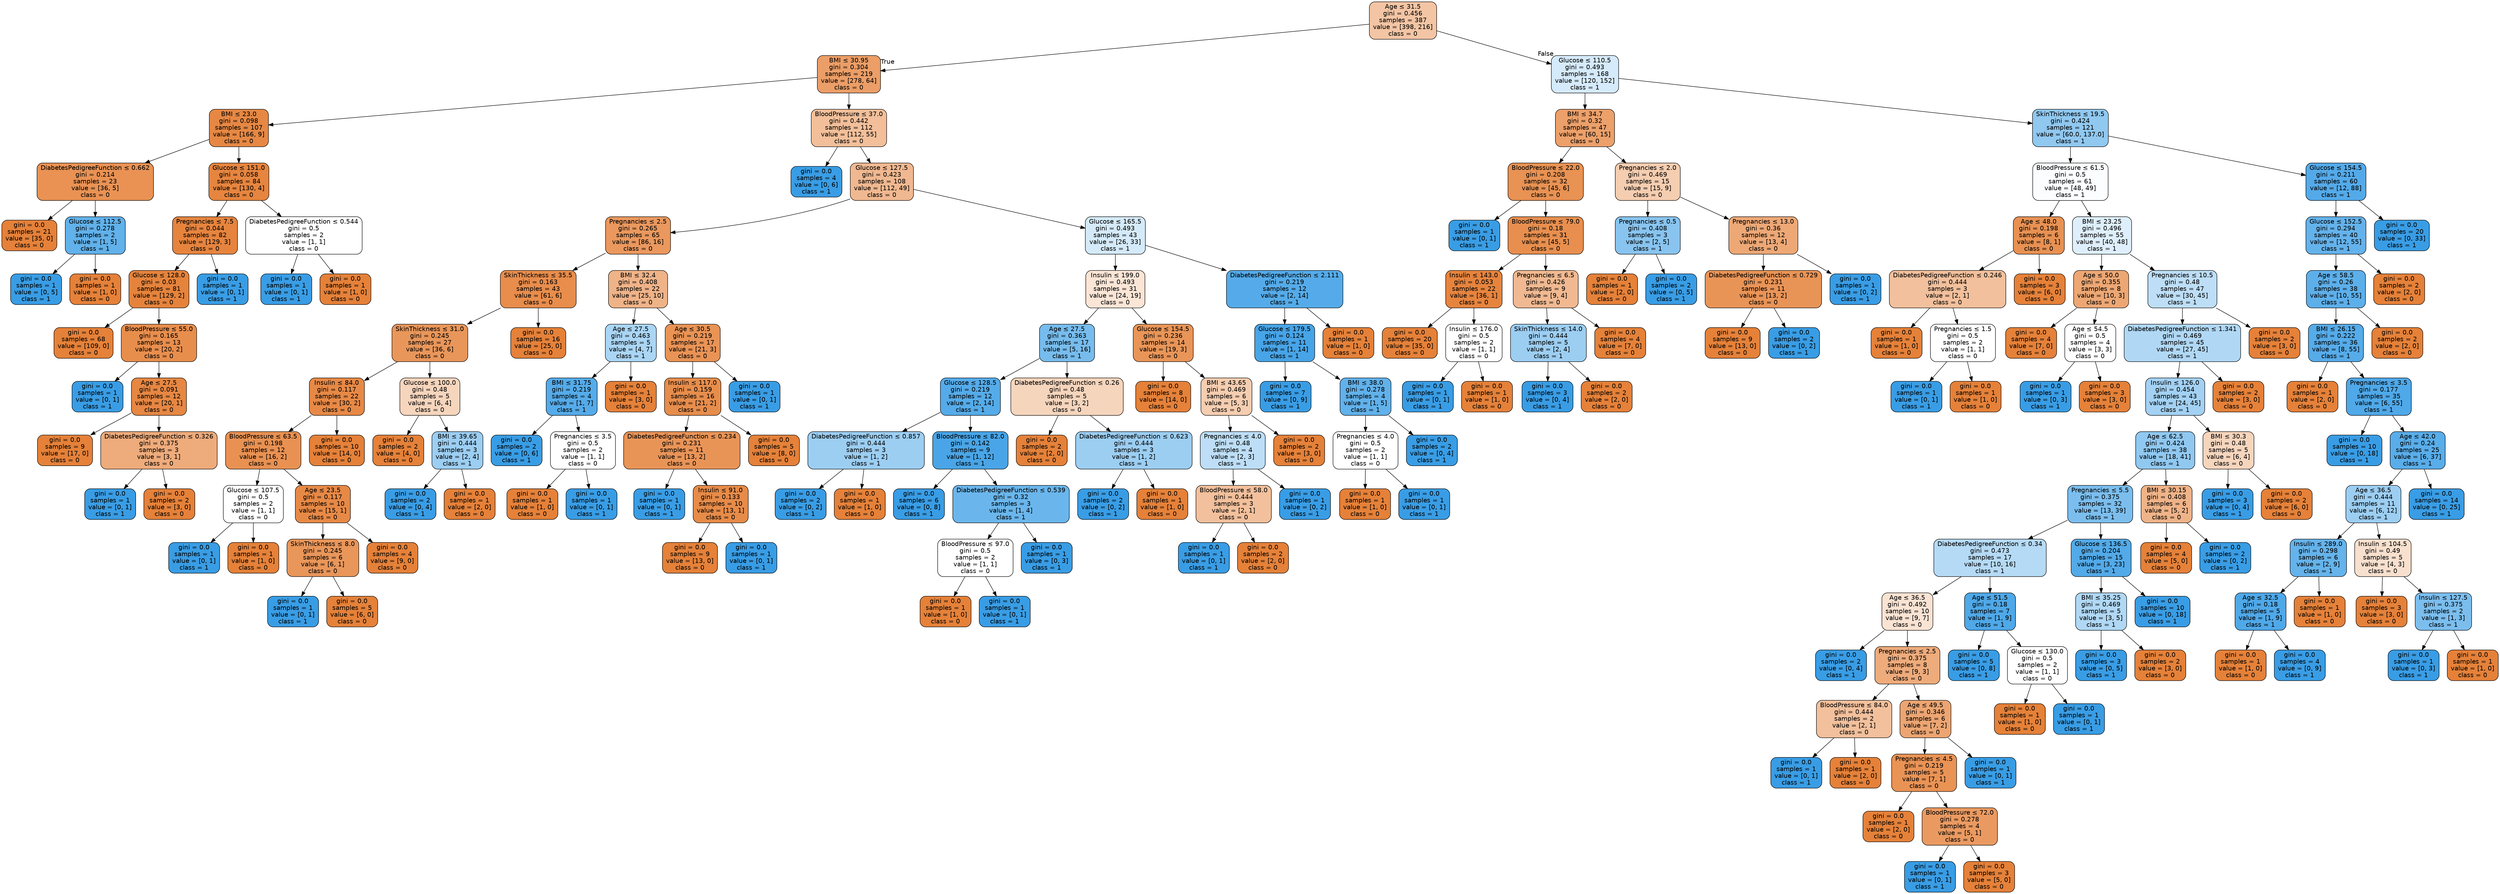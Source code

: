 digraph Tree {
node [shape=box, style="filled, rounded", color="black", fontname="helvetica"] ;
edge [fontname="helvetica"] ;
0 [label=<Age &le; 31.5<br/>gini = 0.456<br/>samples = 387<br/>value = [398, 216]<br/>class = 0>, fillcolor="#f3c5a4"] ;
1 [label=<BMI &le; 30.95<br/>gini = 0.304<br/>samples = 219<br/>value = [278, 64]<br/>class = 0>, fillcolor="#eb9e67"] ;
0 -> 1 [labeldistance=2.5, labelangle=45, headlabel="True"] ;
2 [label=<BMI &le; 23.0<br/>gini = 0.098<br/>samples = 107<br/>value = [166, 9]<br/>class = 0>, fillcolor="#e68844"] ;
1 -> 2 ;
3 [label=<DiabetesPedigreeFunction &le; 0.662<br/>gini = 0.214<br/>samples = 23<br/>value = [36, 5]<br/>class = 0>, fillcolor="#e99254"] ;
2 -> 3 ;
4 [label=<gini = 0.0<br/>samples = 21<br/>value = [35, 0]<br/>class = 0>, fillcolor="#e58139"] ;
3 -> 4 ;
5 [label=<Glucose &le; 112.5<br/>gini = 0.278<br/>samples = 2<br/>value = [1, 5]<br/>class = 1>, fillcolor="#61b1ea"] ;
3 -> 5 ;
6 [label=<gini = 0.0<br/>samples = 1<br/>value = [0, 5]<br/>class = 1>, fillcolor="#399de5"] ;
5 -> 6 ;
7 [label=<gini = 0.0<br/>samples = 1<br/>value = [1, 0]<br/>class = 0>, fillcolor="#e58139"] ;
5 -> 7 ;
8 [label=<Glucose &le; 151.0<br/>gini = 0.058<br/>samples = 84<br/>value = [130, 4]<br/>class = 0>, fillcolor="#e6853f"] ;
2 -> 8 ;
9 [label=<Pregnancies &le; 7.5<br/>gini = 0.044<br/>samples = 82<br/>value = [129, 3]<br/>class = 0>, fillcolor="#e6843e"] ;
8 -> 9 ;
10 [label=<Glucose &le; 128.0<br/>gini = 0.03<br/>samples = 81<br/>value = [129, 2]<br/>class = 0>, fillcolor="#e5833c"] ;
9 -> 10 ;
11 [label=<gini = 0.0<br/>samples = 68<br/>value = [109, 0]<br/>class = 0>, fillcolor="#e58139"] ;
10 -> 11 ;
12 [label=<BloodPressure &le; 55.0<br/>gini = 0.165<br/>samples = 13<br/>value = [20, 2]<br/>class = 0>, fillcolor="#e88e4d"] ;
10 -> 12 ;
13 [label=<gini = 0.0<br/>samples = 1<br/>value = [0, 1]<br/>class = 1>, fillcolor="#399de5"] ;
12 -> 13 ;
14 [label=<Age &le; 27.5<br/>gini = 0.091<br/>samples = 12<br/>value = [20, 1]<br/>class = 0>, fillcolor="#e68743"] ;
12 -> 14 ;
15 [label=<gini = 0.0<br/>samples = 9<br/>value = [17, 0]<br/>class = 0>, fillcolor="#e58139"] ;
14 -> 15 ;
16 [label=<DiabetesPedigreeFunction &le; 0.326<br/>gini = 0.375<br/>samples = 3<br/>value = [3, 1]<br/>class = 0>, fillcolor="#eeab7b"] ;
14 -> 16 ;
17 [label=<gini = 0.0<br/>samples = 1<br/>value = [0, 1]<br/>class = 1>, fillcolor="#399de5"] ;
16 -> 17 ;
18 [label=<gini = 0.0<br/>samples = 2<br/>value = [3, 0]<br/>class = 0>, fillcolor="#e58139"] ;
16 -> 18 ;
19 [label=<gini = 0.0<br/>samples = 1<br/>value = [0, 1]<br/>class = 1>, fillcolor="#399de5"] ;
9 -> 19 ;
20 [label=<DiabetesPedigreeFunction &le; 0.544<br/>gini = 0.5<br/>samples = 2<br/>value = [1, 1]<br/>class = 0>, fillcolor="#ffffff"] ;
8 -> 20 ;
21 [label=<gini = 0.0<br/>samples = 1<br/>value = [0, 1]<br/>class = 1>, fillcolor="#399de5"] ;
20 -> 21 ;
22 [label=<gini = 0.0<br/>samples = 1<br/>value = [1, 0]<br/>class = 0>, fillcolor="#e58139"] ;
20 -> 22 ;
23 [label=<BloodPressure &le; 37.0<br/>gini = 0.442<br/>samples = 112<br/>value = [112, 55]<br/>class = 0>, fillcolor="#f2bf9a"] ;
1 -> 23 ;
24 [label=<gini = 0.0<br/>samples = 4<br/>value = [0, 6]<br/>class = 1>, fillcolor="#399de5"] ;
23 -> 24 ;
25 [label=<Glucose &le; 127.5<br/>gini = 0.423<br/>samples = 108<br/>value = [112, 49]<br/>class = 0>, fillcolor="#f0b890"] ;
23 -> 25 ;
26 [label=<Pregnancies &le; 2.5<br/>gini = 0.265<br/>samples = 65<br/>value = [86, 16]<br/>class = 0>, fillcolor="#ea985e"] ;
25 -> 26 ;
27 [label=<SkinThickness &le; 35.5<br/>gini = 0.163<br/>samples = 43<br/>value = [61, 6]<br/>class = 0>, fillcolor="#e88d4c"] ;
26 -> 27 ;
28 [label=<SkinThickness &le; 31.0<br/>gini = 0.245<br/>samples = 27<br/>value = [36, 6]<br/>class = 0>, fillcolor="#e9965a"] ;
27 -> 28 ;
29 [label=<Insulin &le; 84.0<br/>gini = 0.117<br/>samples = 22<br/>value = [30, 2]<br/>class = 0>, fillcolor="#e78946"] ;
28 -> 29 ;
30 [label=<BloodPressure &le; 63.5<br/>gini = 0.198<br/>samples = 12<br/>value = [16, 2]<br/>class = 0>, fillcolor="#e89152"] ;
29 -> 30 ;
31 [label=<Glucose &le; 107.5<br/>gini = 0.5<br/>samples = 2<br/>value = [1, 1]<br/>class = 0>, fillcolor="#ffffff"] ;
30 -> 31 ;
32 [label=<gini = 0.0<br/>samples = 1<br/>value = [0, 1]<br/>class = 1>, fillcolor="#399de5"] ;
31 -> 32 ;
33 [label=<gini = 0.0<br/>samples = 1<br/>value = [1, 0]<br/>class = 0>, fillcolor="#e58139"] ;
31 -> 33 ;
34 [label=<Age &le; 23.5<br/>gini = 0.117<br/>samples = 10<br/>value = [15, 1]<br/>class = 0>, fillcolor="#e78946"] ;
30 -> 34 ;
35 [label=<SkinThickness &le; 8.0<br/>gini = 0.245<br/>samples = 6<br/>value = [6, 1]<br/>class = 0>, fillcolor="#e9965a"] ;
34 -> 35 ;
36 [label=<gini = 0.0<br/>samples = 1<br/>value = [0, 1]<br/>class = 1>, fillcolor="#399de5"] ;
35 -> 36 ;
37 [label=<gini = 0.0<br/>samples = 5<br/>value = [6, 0]<br/>class = 0>, fillcolor="#e58139"] ;
35 -> 37 ;
38 [label=<gini = 0.0<br/>samples = 4<br/>value = [9, 0]<br/>class = 0>, fillcolor="#e58139"] ;
34 -> 38 ;
39 [label=<gini = 0.0<br/>samples = 10<br/>value = [14, 0]<br/>class = 0>, fillcolor="#e58139"] ;
29 -> 39 ;
40 [label=<Glucose &le; 100.0<br/>gini = 0.48<br/>samples = 5<br/>value = [6, 4]<br/>class = 0>, fillcolor="#f6d5bd"] ;
28 -> 40 ;
41 [label=<gini = 0.0<br/>samples = 2<br/>value = [4, 0]<br/>class = 0>, fillcolor="#e58139"] ;
40 -> 41 ;
42 [label=<BMI &le; 39.65<br/>gini = 0.444<br/>samples = 3<br/>value = [2, 4]<br/>class = 1>, fillcolor="#9ccef2"] ;
40 -> 42 ;
43 [label=<gini = 0.0<br/>samples = 2<br/>value = [0, 4]<br/>class = 1>, fillcolor="#399de5"] ;
42 -> 43 ;
44 [label=<gini = 0.0<br/>samples = 1<br/>value = [2, 0]<br/>class = 0>, fillcolor="#e58139"] ;
42 -> 44 ;
45 [label=<gini = 0.0<br/>samples = 16<br/>value = [25, 0]<br/>class = 0>, fillcolor="#e58139"] ;
27 -> 45 ;
46 [label=<BMI &le; 32.4<br/>gini = 0.408<br/>samples = 22<br/>value = [25, 10]<br/>class = 0>, fillcolor="#efb388"] ;
26 -> 46 ;
47 [label=<Age &le; 27.5<br/>gini = 0.463<br/>samples = 5<br/>value = [4, 7]<br/>class = 1>, fillcolor="#aad5f4"] ;
46 -> 47 ;
48 [label=<BMI &le; 31.75<br/>gini = 0.219<br/>samples = 4<br/>value = [1, 7]<br/>class = 1>, fillcolor="#55abe9"] ;
47 -> 48 ;
49 [label=<gini = 0.0<br/>samples = 2<br/>value = [0, 6]<br/>class = 1>, fillcolor="#399de5"] ;
48 -> 49 ;
50 [label=<Pregnancies &le; 3.5<br/>gini = 0.5<br/>samples = 2<br/>value = [1, 1]<br/>class = 0>, fillcolor="#ffffff"] ;
48 -> 50 ;
51 [label=<gini = 0.0<br/>samples = 1<br/>value = [1, 0]<br/>class = 0>, fillcolor="#e58139"] ;
50 -> 51 ;
52 [label=<gini = 0.0<br/>samples = 1<br/>value = [0, 1]<br/>class = 1>, fillcolor="#399de5"] ;
50 -> 52 ;
53 [label=<gini = 0.0<br/>samples = 1<br/>value = [3, 0]<br/>class = 0>, fillcolor="#e58139"] ;
47 -> 53 ;
54 [label=<Age &le; 30.5<br/>gini = 0.219<br/>samples = 17<br/>value = [21, 3]<br/>class = 0>, fillcolor="#e99355"] ;
46 -> 54 ;
55 [label=<Insulin &le; 117.0<br/>gini = 0.159<br/>samples = 16<br/>value = [21, 2]<br/>class = 0>, fillcolor="#e78d4c"] ;
54 -> 55 ;
56 [label=<DiabetesPedigreeFunction &le; 0.234<br/>gini = 0.231<br/>samples = 11<br/>value = [13, 2]<br/>class = 0>, fillcolor="#e99457"] ;
55 -> 56 ;
57 [label=<gini = 0.0<br/>samples = 1<br/>value = [0, 1]<br/>class = 1>, fillcolor="#399de5"] ;
56 -> 57 ;
58 [label=<Insulin &le; 91.0<br/>gini = 0.133<br/>samples = 10<br/>value = [13, 1]<br/>class = 0>, fillcolor="#e78b48"] ;
56 -> 58 ;
59 [label=<gini = 0.0<br/>samples = 9<br/>value = [13, 0]<br/>class = 0>, fillcolor="#e58139"] ;
58 -> 59 ;
60 [label=<gini = 0.0<br/>samples = 1<br/>value = [0, 1]<br/>class = 1>, fillcolor="#399de5"] ;
58 -> 60 ;
61 [label=<gini = 0.0<br/>samples = 5<br/>value = [8, 0]<br/>class = 0>, fillcolor="#e58139"] ;
55 -> 61 ;
62 [label=<gini = 0.0<br/>samples = 1<br/>value = [0, 1]<br/>class = 1>, fillcolor="#399de5"] ;
54 -> 62 ;
63 [label=<Glucose &le; 165.5<br/>gini = 0.493<br/>samples = 43<br/>value = [26, 33]<br/>class = 1>, fillcolor="#d5eaf9"] ;
25 -> 63 ;
64 [label=<Insulin &le; 199.0<br/>gini = 0.493<br/>samples = 31<br/>value = [24, 19]<br/>class = 0>, fillcolor="#fae5d6"] ;
63 -> 64 ;
65 [label=<Age &le; 27.5<br/>gini = 0.363<br/>samples = 17<br/>value = [5, 16]<br/>class = 1>, fillcolor="#77bced"] ;
64 -> 65 ;
66 [label=<Glucose &le; 128.5<br/>gini = 0.219<br/>samples = 12<br/>value = [2, 14]<br/>class = 1>, fillcolor="#55abe9"] ;
65 -> 66 ;
67 [label=<DiabetesPedigreeFunction &le; 0.857<br/>gini = 0.444<br/>samples = 3<br/>value = [1, 2]<br/>class = 1>, fillcolor="#9ccef2"] ;
66 -> 67 ;
68 [label=<gini = 0.0<br/>samples = 2<br/>value = [0, 2]<br/>class = 1>, fillcolor="#399de5"] ;
67 -> 68 ;
69 [label=<gini = 0.0<br/>samples = 1<br/>value = [1, 0]<br/>class = 0>, fillcolor="#e58139"] ;
67 -> 69 ;
70 [label=<BloodPressure &le; 82.0<br/>gini = 0.142<br/>samples = 9<br/>value = [1, 12]<br/>class = 1>, fillcolor="#49a5e7"] ;
66 -> 70 ;
71 [label=<gini = 0.0<br/>samples = 6<br/>value = [0, 8]<br/>class = 1>, fillcolor="#399de5"] ;
70 -> 71 ;
72 [label=<DiabetesPedigreeFunction &le; 0.539<br/>gini = 0.32<br/>samples = 3<br/>value = [1, 4]<br/>class = 1>, fillcolor="#6ab6ec"] ;
70 -> 72 ;
73 [label=<BloodPressure &le; 97.0<br/>gini = 0.5<br/>samples = 2<br/>value = [1, 1]<br/>class = 0>, fillcolor="#ffffff"] ;
72 -> 73 ;
74 [label=<gini = 0.0<br/>samples = 1<br/>value = [1, 0]<br/>class = 0>, fillcolor="#e58139"] ;
73 -> 74 ;
75 [label=<gini = 0.0<br/>samples = 1<br/>value = [0, 1]<br/>class = 1>, fillcolor="#399de5"] ;
73 -> 75 ;
76 [label=<gini = 0.0<br/>samples = 1<br/>value = [0, 3]<br/>class = 1>, fillcolor="#399de5"] ;
72 -> 76 ;
77 [label=<DiabetesPedigreeFunction &le; 0.26<br/>gini = 0.48<br/>samples = 5<br/>value = [3, 2]<br/>class = 0>, fillcolor="#f6d5bd"] ;
65 -> 77 ;
78 [label=<gini = 0.0<br/>samples = 2<br/>value = [2, 0]<br/>class = 0>, fillcolor="#e58139"] ;
77 -> 78 ;
79 [label=<DiabetesPedigreeFunction &le; 0.623<br/>gini = 0.444<br/>samples = 3<br/>value = [1, 2]<br/>class = 1>, fillcolor="#9ccef2"] ;
77 -> 79 ;
80 [label=<gini = 0.0<br/>samples = 2<br/>value = [0, 2]<br/>class = 1>, fillcolor="#399de5"] ;
79 -> 80 ;
81 [label=<gini = 0.0<br/>samples = 1<br/>value = [1, 0]<br/>class = 0>, fillcolor="#e58139"] ;
79 -> 81 ;
82 [label=<Glucose &le; 154.5<br/>gini = 0.236<br/>samples = 14<br/>value = [19, 3]<br/>class = 0>, fillcolor="#e99558"] ;
64 -> 82 ;
83 [label=<gini = 0.0<br/>samples = 8<br/>value = [14, 0]<br/>class = 0>, fillcolor="#e58139"] ;
82 -> 83 ;
84 [label=<BMI &le; 43.65<br/>gini = 0.469<br/>samples = 6<br/>value = [5, 3]<br/>class = 0>, fillcolor="#f5cdb0"] ;
82 -> 84 ;
85 [label=<Pregnancies &le; 4.0<br/>gini = 0.48<br/>samples = 4<br/>value = [2, 3]<br/>class = 1>, fillcolor="#bddef6"] ;
84 -> 85 ;
86 [label=<BloodPressure &le; 58.0<br/>gini = 0.444<br/>samples = 3<br/>value = [2, 1]<br/>class = 0>, fillcolor="#f2c09c"] ;
85 -> 86 ;
87 [label=<gini = 0.0<br/>samples = 1<br/>value = [0, 1]<br/>class = 1>, fillcolor="#399de5"] ;
86 -> 87 ;
88 [label=<gini = 0.0<br/>samples = 2<br/>value = [2, 0]<br/>class = 0>, fillcolor="#e58139"] ;
86 -> 88 ;
89 [label=<gini = 0.0<br/>samples = 1<br/>value = [0, 2]<br/>class = 1>, fillcolor="#399de5"] ;
85 -> 89 ;
90 [label=<gini = 0.0<br/>samples = 2<br/>value = [3, 0]<br/>class = 0>, fillcolor="#e58139"] ;
84 -> 90 ;
91 [label=<DiabetesPedigreeFunction &le; 2.111<br/>gini = 0.219<br/>samples = 12<br/>value = [2, 14]<br/>class = 1>, fillcolor="#55abe9"] ;
63 -> 91 ;
92 [label=<Glucose &le; 179.5<br/>gini = 0.124<br/>samples = 11<br/>value = [1, 14]<br/>class = 1>, fillcolor="#47a4e7"] ;
91 -> 92 ;
93 [label=<gini = 0.0<br/>samples = 7<br/>value = [0, 9]<br/>class = 1>, fillcolor="#399de5"] ;
92 -> 93 ;
94 [label=<BMI &le; 38.0<br/>gini = 0.278<br/>samples = 4<br/>value = [1, 5]<br/>class = 1>, fillcolor="#61b1ea"] ;
92 -> 94 ;
95 [label=<Pregnancies &le; 4.0<br/>gini = 0.5<br/>samples = 2<br/>value = [1, 1]<br/>class = 0>, fillcolor="#ffffff"] ;
94 -> 95 ;
96 [label=<gini = 0.0<br/>samples = 1<br/>value = [1, 0]<br/>class = 0>, fillcolor="#e58139"] ;
95 -> 96 ;
97 [label=<gini = 0.0<br/>samples = 1<br/>value = [0, 1]<br/>class = 1>, fillcolor="#399de5"] ;
95 -> 97 ;
98 [label=<gini = 0.0<br/>samples = 2<br/>value = [0, 4]<br/>class = 1>, fillcolor="#399de5"] ;
94 -> 98 ;
99 [label=<gini = 0.0<br/>samples = 1<br/>value = [1, 0]<br/>class = 0>, fillcolor="#e58139"] ;
91 -> 99 ;
100 [label=<Glucose &le; 110.5<br/>gini = 0.493<br/>samples = 168<br/>value = [120, 152]<br/>class = 1>, fillcolor="#d5eafa"] ;
0 -> 100 [labeldistance=2.5, labelangle=-45, headlabel="False"] ;
101 [label=<BMI &le; 34.7<br/>gini = 0.32<br/>samples = 47<br/>value = [60, 15]<br/>class = 0>, fillcolor="#eca06a"] ;
100 -> 101 ;
102 [label=<BloodPressure &le; 22.0<br/>gini = 0.208<br/>samples = 32<br/>value = [45, 6]<br/>class = 0>, fillcolor="#e89253"] ;
101 -> 102 ;
103 [label=<gini = 0.0<br/>samples = 1<br/>value = [0, 1]<br/>class = 1>, fillcolor="#399de5"] ;
102 -> 103 ;
104 [label=<BloodPressure &le; 79.0<br/>gini = 0.18<br/>samples = 31<br/>value = [45, 5]<br/>class = 0>, fillcolor="#e88f4f"] ;
102 -> 104 ;
105 [label=<Insulin &le; 143.0<br/>gini = 0.053<br/>samples = 22<br/>value = [36, 1]<br/>class = 0>, fillcolor="#e6843e"] ;
104 -> 105 ;
106 [label=<gini = 0.0<br/>samples = 20<br/>value = [35, 0]<br/>class = 0>, fillcolor="#e58139"] ;
105 -> 106 ;
107 [label=<Insulin &le; 176.0<br/>gini = 0.5<br/>samples = 2<br/>value = [1, 1]<br/>class = 0>, fillcolor="#ffffff"] ;
105 -> 107 ;
108 [label=<gini = 0.0<br/>samples = 1<br/>value = [0, 1]<br/>class = 1>, fillcolor="#399de5"] ;
107 -> 108 ;
109 [label=<gini = 0.0<br/>samples = 1<br/>value = [1, 0]<br/>class = 0>, fillcolor="#e58139"] ;
107 -> 109 ;
110 [label=<Pregnancies &le; 6.5<br/>gini = 0.426<br/>samples = 9<br/>value = [9, 4]<br/>class = 0>, fillcolor="#f1b991"] ;
104 -> 110 ;
111 [label=<SkinThickness &le; 14.0<br/>gini = 0.444<br/>samples = 5<br/>value = [2, 4]<br/>class = 1>, fillcolor="#9ccef2"] ;
110 -> 111 ;
112 [label=<gini = 0.0<br/>samples = 3<br/>value = [0, 4]<br/>class = 1>, fillcolor="#399de5"] ;
111 -> 112 ;
113 [label=<gini = 0.0<br/>samples = 2<br/>value = [2, 0]<br/>class = 0>, fillcolor="#e58139"] ;
111 -> 113 ;
114 [label=<gini = 0.0<br/>samples = 4<br/>value = [7, 0]<br/>class = 0>, fillcolor="#e58139"] ;
110 -> 114 ;
115 [label=<Pregnancies &le; 2.0<br/>gini = 0.469<br/>samples = 15<br/>value = [15, 9]<br/>class = 0>, fillcolor="#f5cdb0"] ;
101 -> 115 ;
116 [label=<Pregnancies &le; 0.5<br/>gini = 0.408<br/>samples = 3<br/>value = [2, 5]<br/>class = 1>, fillcolor="#88c4ef"] ;
115 -> 116 ;
117 [label=<gini = 0.0<br/>samples = 1<br/>value = [2, 0]<br/>class = 0>, fillcolor="#e58139"] ;
116 -> 117 ;
118 [label=<gini = 0.0<br/>samples = 2<br/>value = [0, 5]<br/>class = 1>, fillcolor="#399de5"] ;
116 -> 118 ;
119 [label=<Pregnancies &le; 13.0<br/>gini = 0.36<br/>samples = 12<br/>value = [13, 4]<br/>class = 0>, fillcolor="#eda876"] ;
115 -> 119 ;
120 [label=<DiabetesPedigreeFunction &le; 0.729<br/>gini = 0.231<br/>samples = 11<br/>value = [13, 2]<br/>class = 0>, fillcolor="#e99457"] ;
119 -> 120 ;
121 [label=<gini = 0.0<br/>samples = 9<br/>value = [13, 0]<br/>class = 0>, fillcolor="#e58139"] ;
120 -> 121 ;
122 [label=<gini = 0.0<br/>samples = 2<br/>value = [0, 2]<br/>class = 1>, fillcolor="#399de5"] ;
120 -> 122 ;
123 [label=<gini = 0.0<br/>samples = 1<br/>value = [0, 2]<br/>class = 1>, fillcolor="#399de5"] ;
119 -> 123 ;
124 [label=<SkinThickness &le; 19.5<br/>gini = 0.424<br/>samples = 121<br/>value = [60.0, 137.0]<br/>class = 1>, fillcolor="#90c8f0"] ;
100 -> 124 ;
125 [label=<BloodPressure &le; 61.5<br/>gini = 0.5<br/>samples = 61<br/>value = [48, 49]<br/>class = 1>, fillcolor="#fbfdfe"] ;
124 -> 125 ;
126 [label=<Age &le; 48.0<br/>gini = 0.198<br/>samples = 6<br/>value = [8, 1]<br/>class = 0>, fillcolor="#e89152"] ;
125 -> 126 ;
127 [label=<DiabetesPedigreeFunction &le; 0.246<br/>gini = 0.444<br/>samples = 3<br/>value = [2, 1]<br/>class = 0>, fillcolor="#f2c09c"] ;
126 -> 127 ;
128 [label=<gini = 0.0<br/>samples = 1<br/>value = [1, 0]<br/>class = 0>, fillcolor="#e58139"] ;
127 -> 128 ;
129 [label=<Pregnancies &le; 1.5<br/>gini = 0.5<br/>samples = 2<br/>value = [1, 1]<br/>class = 0>, fillcolor="#ffffff"] ;
127 -> 129 ;
130 [label=<gini = 0.0<br/>samples = 1<br/>value = [0, 1]<br/>class = 1>, fillcolor="#399de5"] ;
129 -> 130 ;
131 [label=<gini = 0.0<br/>samples = 1<br/>value = [1, 0]<br/>class = 0>, fillcolor="#e58139"] ;
129 -> 131 ;
132 [label=<gini = 0.0<br/>samples = 3<br/>value = [6, 0]<br/>class = 0>, fillcolor="#e58139"] ;
126 -> 132 ;
133 [label=<BMI &le; 23.25<br/>gini = 0.496<br/>samples = 55<br/>value = [40, 48]<br/>class = 1>, fillcolor="#deeffb"] ;
125 -> 133 ;
134 [label=<Age &le; 50.0<br/>gini = 0.355<br/>samples = 8<br/>value = [10, 3]<br/>class = 0>, fillcolor="#eda774"] ;
133 -> 134 ;
135 [label=<gini = 0.0<br/>samples = 4<br/>value = [7, 0]<br/>class = 0>, fillcolor="#e58139"] ;
134 -> 135 ;
136 [label=<Age &le; 54.5<br/>gini = 0.5<br/>samples = 4<br/>value = [3, 3]<br/>class = 0>, fillcolor="#ffffff"] ;
134 -> 136 ;
137 [label=<gini = 0.0<br/>samples = 1<br/>value = [0, 3]<br/>class = 1>, fillcolor="#399de5"] ;
136 -> 137 ;
138 [label=<gini = 0.0<br/>samples = 3<br/>value = [3, 0]<br/>class = 0>, fillcolor="#e58139"] ;
136 -> 138 ;
139 [label=<Pregnancies &le; 10.5<br/>gini = 0.48<br/>samples = 47<br/>value = [30, 45]<br/>class = 1>, fillcolor="#bddef6"] ;
133 -> 139 ;
140 [label=<DiabetesPedigreeFunction &le; 1.341<br/>gini = 0.469<br/>samples = 45<br/>value = [27, 45]<br/>class = 1>, fillcolor="#b0d8f5"] ;
139 -> 140 ;
141 [label=<Insulin &le; 126.0<br/>gini = 0.454<br/>samples = 43<br/>value = [24, 45]<br/>class = 1>, fillcolor="#a3d1f3"] ;
140 -> 141 ;
142 [label=<Age &le; 62.5<br/>gini = 0.424<br/>samples = 38<br/>value = [18, 41]<br/>class = 1>, fillcolor="#90c8f0"] ;
141 -> 142 ;
143 [label=<Pregnancies &le; 5.5<br/>gini = 0.375<br/>samples = 32<br/>value = [13, 39]<br/>class = 1>, fillcolor="#7bbeee"] ;
142 -> 143 ;
144 [label=<DiabetesPedigreeFunction &le; 0.34<br/>gini = 0.473<br/>samples = 17<br/>value = [10, 16]<br/>class = 1>, fillcolor="#b5daf5"] ;
143 -> 144 ;
145 [label=<Age &le; 36.5<br/>gini = 0.492<br/>samples = 10<br/>value = [9, 7]<br/>class = 0>, fillcolor="#f9e3d3"] ;
144 -> 145 ;
146 [label=<gini = 0.0<br/>samples = 2<br/>value = [0, 4]<br/>class = 1>, fillcolor="#399de5"] ;
145 -> 146 ;
147 [label=<Pregnancies &le; 2.5<br/>gini = 0.375<br/>samples = 8<br/>value = [9, 3]<br/>class = 0>, fillcolor="#eeab7b"] ;
145 -> 147 ;
148 [label=<BloodPressure &le; 84.0<br/>gini = 0.444<br/>samples = 2<br/>value = [2, 1]<br/>class = 0>, fillcolor="#f2c09c"] ;
147 -> 148 ;
149 [label=<gini = 0.0<br/>samples = 1<br/>value = [0, 1]<br/>class = 1>, fillcolor="#399de5"] ;
148 -> 149 ;
150 [label=<gini = 0.0<br/>samples = 1<br/>value = [2, 0]<br/>class = 0>, fillcolor="#e58139"] ;
148 -> 150 ;
151 [label=<Age &le; 49.5<br/>gini = 0.346<br/>samples = 6<br/>value = [7, 2]<br/>class = 0>, fillcolor="#eca572"] ;
147 -> 151 ;
152 [label=<Pregnancies &le; 4.5<br/>gini = 0.219<br/>samples = 5<br/>value = [7, 1]<br/>class = 0>, fillcolor="#e99355"] ;
151 -> 152 ;
153 [label=<gini = 0.0<br/>samples = 1<br/>value = [2, 0]<br/>class = 0>, fillcolor="#e58139"] ;
152 -> 153 ;
154 [label=<BloodPressure &le; 72.0<br/>gini = 0.278<br/>samples = 4<br/>value = [5, 1]<br/>class = 0>, fillcolor="#ea9a61"] ;
152 -> 154 ;
155 [label=<gini = 0.0<br/>samples = 1<br/>value = [0, 1]<br/>class = 1>, fillcolor="#399de5"] ;
154 -> 155 ;
156 [label=<gini = 0.0<br/>samples = 3<br/>value = [5, 0]<br/>class = 0>, fillcolor="#e58139"] ;
154 -> 156 ;
157 [label=<gini = 0.0<br/>samples = 1<br/>value = [0, 1]<br/>class = 1>, fillcolor="#399de5"] ;
151 -> 157 ;
158 [label=<Age &le; 51.5<br/>gini = 0.18<br/>samples = 7<br/>value = [1, 9]<br/>class = 1>, fillcolor="#4fa8e8"] ;
144 -> 158 ;
159 [label=<gini = 0.0<br/>samples = 5<br/>value = [0, 8]<br/>class = 1>, fillcolor="#399de5"] ;
158 -> 159 ;
160 [label=<Glucose &le; 130.0<br/>gini = 0.5<br/>samples = 2<br/>value = [1, 1]<br/>class = 0>, fillcolor="#ffffff"] ;
158 -> 160 ;
161 [label=<gini = 0.0<br/>samples = 1<br/>value = [1, 0]<br/>class = 0>, fillcolor="#e58139"] ;
160 -> 161 ;
162 [label=<gini = 0.0<br/>samples = 1<br/>value = [0, 1]<br/>class = 1>, fillcolor="#399de5"] ;
160 -> 162 ;
163 [label=<Glucose &le; 136.5<br/>gini = 0.204<br/>samples = 15<br/>value = [3, 23]<br/>class = 1>, fillcolor="#53aae8"] ;
143 -> 163 ;
164 [label=<BMI &le; 35.25<br/>gini = 0.469<br/>samples = 5<br/>value = [3, 5]<br/>class = 1>, fillcolor="#b0d8f5"] ;
163 -> 164 ;
165 [label=<gini = 0.0<br/>samples = 3<br/>value = [0, 5]<br/>class = 1>, fillcolor="#399de5"] ;
164 -> 165 ;
166 [label=<gini = 0.0<br/>samples = 2<br/>value = [3, 0]<br/>class = 0>, fillcolor="#e58139"] ;
164 -> 166 ;
167 [label=<gini = 0.0<br/>samples = 10<br/>value = [0, 18]<br/>class = 1>, fillcolor="#399de5"] ;
163 -> 167 ;
168 [label=<BMI &le; 30.15<br/>gini = 0.408<br/>samples = 6<br/>value = [5, 2]<br/>class = 0>, fillcolor="#efb388"] ;
142 -> 168 ;
169 [label=<gini = 0.0<br/>samples = 4<br/>value = [5, 0]<br/>class = 0>, fillcolor="#e58139"] ;
168 -> 169 ;
170 [label=<gini = 0.0<br/>samples = 2<br/>value = [0, 2]<br/>class = 1>, fillcolor="#399de5"] ;
168 -> 170 ;
171 [label=<BMI &le; 30.3<br/>gini = 0.48<br/>samples = 5<br/>value = [6, 4]<br/>class = 0>, fillcolor="#f6d5bd"] ;
141 -> 171 ;
172 [label=<gini = 0.0<br/>samples = 3<br/>value = [0, 4]<br/>class = 1>, fillcolor="#399de5"] ;
171 -> 172 ;
173 [label=<gini = 0.0<br/>samples = 2<br/>value = [6, 0]<br/>class = 0>, fillcolor="#e58139"] ;
171 -> 173 ;
174 [label=<gini = 0.0<br/>samples = 2<br/>value = [3, 0]<br/>class = 0>, fillcolor="#e58139"] ;
140 -> 174 ;
175 [label=<gini = 0.0<br/>samples = 2<br/>value = [3, 0]<br/>class = 0>, fillcolor="#e58139"] ;
139 -> 175 ;
176 [label=<Glucose &le; 154.5<br/>gini = 0.211<br/>samples = 60<br/>value = [12, 88]<br/>class = 1>, fillcolor="#54aae9"] ;
124 -> 176 ;
177 [label=<Glucose &le; 152.5<br/>gini = 0.294<br/>samples = 40<br/>value = [12, 55]<br/>class = 1>, fillcolor="#64b2eb"] ;
176 -> 177 ;
178 [label=<Age &le; 58.5<br/>gini = 0.26<br/>samples = 38<br/>value = [10, 55]<br/>class = 1>, fillcolor="#5dafea"] ;
177 -> 178 ;
179 [label=<BMI &le; 26.15<br/>gini = 0.222<br/>samples = 36<br/>value = [8, 55]<br/>class = 1>, fillcolor="#56abe9"] ;
178 -> 179 ;
180 [label=<gini = 0.0<br/>samples = 1<br/>value = [2, 0]<br/>class = 0>, fillcolor="#e58139"] ;
179 -> 180 ;
181 [label=<Pregnancies &le; 3.5<br/>gini = 0.177<br/>samples = 35<br/>value = [6, 55]<br/>class = 1>, fillcolor="#4fa8e8"] ;
179 -> 181 ;
182 [label=<gini = 0.0<br/>samples = 10<br/>value = [0, 18]<br/>class = 1>, fillcolor="#399de5"] ;
181 -> 182 ;
183 [label=<Age &le; 42.0<br/>gini = 0.24<br/>samples = 25<br/>value = [6, 37]<br/>class = 1>, fillcolor="#59ade9"] ;
181 -> 183 ;
184 [label=<Age &le; 36.5<br/>gini = 0.444<br/>samples = 11<br/>value = [6, 12]<br/>class = 1>, fillcolor="#9ccef2"] ;
183 -> 184 ;
185 [label=<Insulin &le; 289.0<br/>gini = 0.298<br/>samples = 6<br/>value = [2, 9]<br/>class = 1>, fillcolor="#65b3eb"] ;
184 -> 185 ;
186 [label=<Age &le; 32.5<br/>gini = 0.18<br/>samples = 5<br/>value = [1, 9]<br/>class = 1>, fillcolor="#4fa8e8"] ;
185 -> 186 ;
187 [label=<gini = 0.0<br/>samples = 1<br/>value = [1, 0]<br/>class = 0>, fillcolor="#e58139"] ;
186 -> 187 ;
188 [label=<gini = 0.0<br/>samples = 4<br/>value = [0, 9]<br/>class = 1>, fillcolor="#399de5"] ;
186 -> 188 ;
189 [label=<gini = 0.0<br/>samples = 1<br/>value = [1, 0]<br/>class = 0>, fillcolor="#e58139"] ;
185 -> 189 ;
190 [label=<Insulin &le; 104.5<br/>gini = 0.49<br/>samples = 5<br/>value = [4, 3]<br/>class = 0>, fillcolor="#f8e0ce"] ;
184 -> 190 ;
191 [label=<gini = 0.0<br/>samples = 3<br/>value = [3, 0]<br/>class = 0>, fillcolor="#e58139"] ;
190 -> 191 ;
192 [label=<Insulin &le; 127.5<br/>gini = 0.375<br/>samples = 2<br/>value = [1, 3]<br/>class = 1>, fillcolor="#7bbeee"] ;
190 -> 192 ;
193 [label=<gini = 0.0<br/>samples = 1<br/>value = [0, 3]<br/>class = 1>, fillcolor="#399de5"] ;
192 -> 193 ;
194 [label=<gini = 0.0<br/>samples = 1<br/>value = [1, 0]<br/>class = 0>, fillcolor="#e58139"] ;
192 -> 194 ;
195 [label=<gini = 0.0<br/>samples = 14<br/>value = [0, 25]<br/>class = 1>, fillcolor="#399de5"] ;
183 -> 195 ;
196 [label=<gini = 0.0<br/>samples = 2<br/>value = [2, 0]<br/>class = 0>, fillcolor="#e58139"] ;
178 -> 196 ;
197 [label=<gini = 0.0<br/>samples = 2<br/>value = [2, 0]<br/>class = 0>, fillcolor="#e58139"] ;
177 -> 197 ;
198 [label=<gini = 0.0<br/>samples = 20<br/>value = [0, 33]<br/>class = 1>, fillcolor="#399de5"] ;
176 -> 198 ;
}